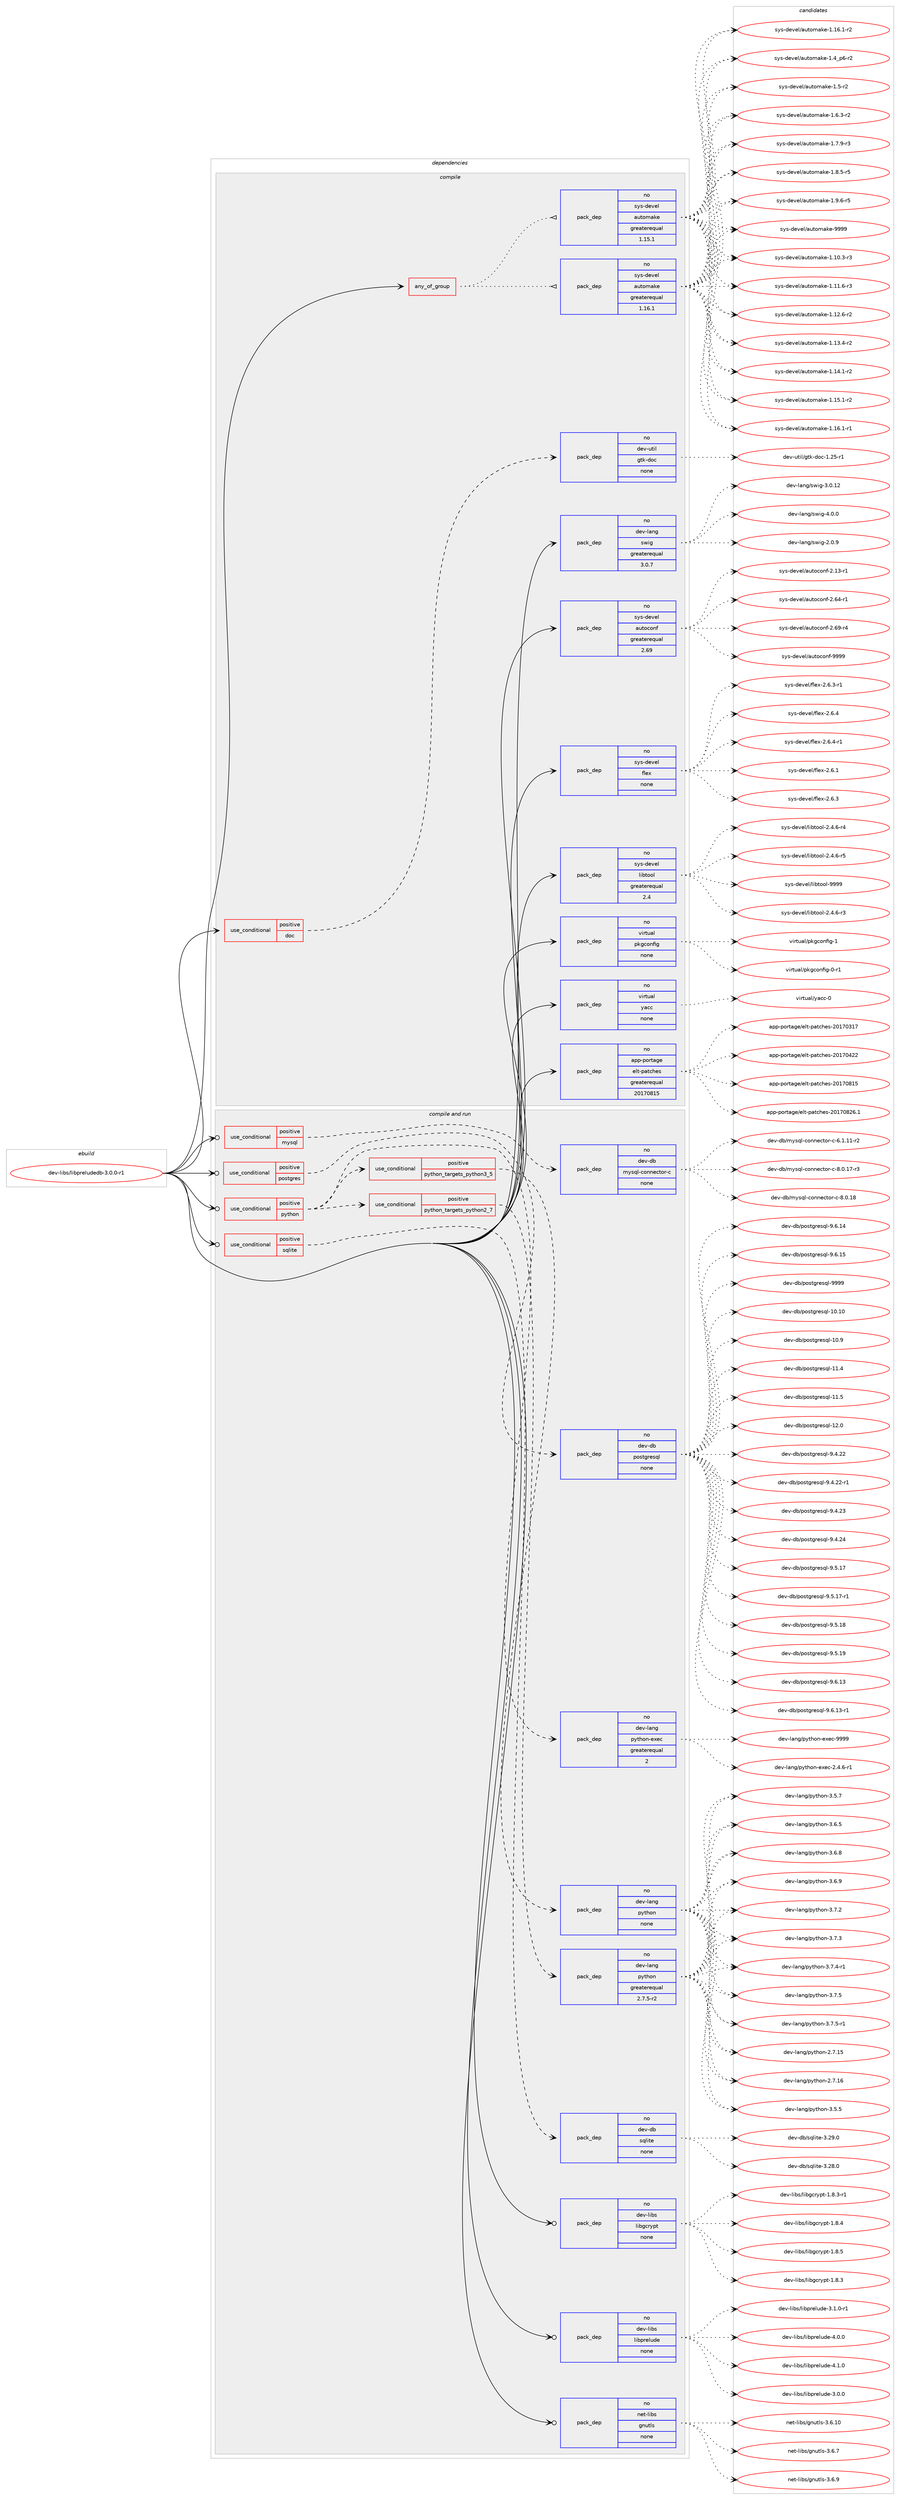 digraph prolog {

# *************
# Graph options
# *************

newrank=true;
concentrate=true;
compound=true;
graph [rankdir=LR,fontname=Helvetica,fontsize=10,ranksep=1.5];#, ranksep=2.5, nodesep=0.2];
edge  [arrowhead=vee];
node  [fontname=Helvetica,fontsize=10];

# **********
# The ebuild
# **********

subgraph cluster_leftcol {
color=gray;
rank=same;
label=<<i>ebuild</i>>;
id [label="dev-libs/libpreludedb-3.0.0-r1", color=red, width=4, href="../dev-libs/libpreludedb-3.0.0-r1.svg"];
}

# ****************
# The dependencies
# ****************

subgraph cluster_midcol {
color=gray;
label=<<i>dependencies</i>>;
subgraph cluster_compile {
fillcolor="#eeeeee";
style=filled;
label=<<i>compile</i>>;
subgraph any11152 {
dependency566672 [label=<<TABLE BORDER="0" CELLBORDER="1" CELLSPACING="0" CELLPADDING="4"><TR><TD CELLPADDING="10">any_of_group</TD></TR></TABLE>>, shape=none, color=red];subgraph pack423196 {
dependency566673 [label=<<TABLE BORDER="0" CELLBORDER="1" CELLSPACING="0" CELLPADDING="4" WIDTH="220"><TR><TD ROWSPAN="6" CELLPADDING="30">pack_dep</TD></TR><TR><TD WIDTH="110">no</TD></TR><TR><TD>sys-devel</TD></TR><TR><TD>automake</TD></TR><TR><TD>greaterequal</TD></TR><TR><TD>1.16.1</TD></TR></TABLE>>, shape=none, color=blue];
}
dependency566672:e -> dependency566673:w [weight=20,style="dotted",arrowhead="oinv"];
subgraph pack423197 {
dependency566674 [label=<<TABLE BORDER="0" CELLBORDER="1" CELLSPACING="0" CELLPADDING="4" WIDTH="220"><TR><TD ROWSPAN="6" CELLPADDING="30">pack_dep</TD></TR><TR><TD WIDTH="110">no</TD></TR><TR><TD>sys-devel</TD></TR><TR><TD>automake</TD></TR><TR><TD>greaterequal</TD></TR><TR><TD>1.15.1</TD></TR></TABLE>>, shape=none, color=blue];
}
dependency566672:e -> dependency566674:w [weight=20,style="dotted",arrowhead="oinv"];
}
id:e -> dependency566672:w [weight=20,style="solid",arrowhead="vee"];
subgraph cond131967 {
dependency566675 [label=<<TABLE BORDER="0" CELLBORDER="1" CELLSPACING="0" CELLPADDING="4"><TR><TD ROWSPAN="3" CELLPADDING="10">use_conditional</TD></TR><TR><TD>positive</TD></TR><TR><TD>doc</TD></TR></TABLE>>, shape=none, color=red];
subgraph pack423198 {
dependency566676 [label=<<TABLE BORDER="0" CELLBORDER="1" CELLSPACING="0" CELLPADDING="4" WIDTH="220"><TR><TD ROWSPAN="6" CELLPADDING="30">pack_dep</TD></TR><TR><TD WIDTH="110">no</TD></TR><TR><TD>dev-util</TD></TR><TR><TD>gtk-doc</TD></TR><TR><TD>none</TD></TR><TR><TD></TD></TR></TABLE>>, shape=none, color=blue];
}
dependency566675:e -> dependency566676:w [weight=20,style="dashed",arrowhead="vee"];
}
id:e -> dependency566675:w [weight=20,style="solid",arrowhead="vee"];
subgraph pack423199 {
dependency566677 [label=<<TABLE BORDER="0" CELLBORDER="1" CELLSPACING="0" CELLPADDING="4" WIDTH="220"><TR><TD ROWSPAN="6" CELLPADDING="30">pack_dep</TD></TR><TR><TD WIDTH="110">no</TD></TR><TR><TD>app-portage</TD></TR><TR><TD>elt-patches</TD></TR><TR><TD>greaterequal</TD></TR><TR><TD>20170815</TD></TR></TABLE>>, shape=none, color=blue];
}
id:e -> dependency566677:w [weight=20,style="solid",arrowhead="vee"];
subgraph pack423200 {
dependency566678 [label=<<TABLE BORDER="0" CELLBORDER="1" CELLSPACING="0" CELLPADDING="4" WIDTH="220"><TR><TD ROWSPAN="6" CELLPADDING="30">pack_dep</TD></TR><TR><TD WIDTH="110">no</TD></TR><TR><TD>dev-lang</TD></TR><TR><TD>swig</TD></TR><TR><TD>greaterequal</TD></TR><TR><TD>3.0.7</TD></TR></TABLE>>, shape=none, color=blue];
}
id:e -> dependency566678:w [weight=20,style="solid",arrowhead="vee"];
subgraph pack423201 {
dependency566679 [label=<<TABLE BORDER="0" CELLBORDER="1" CELLSPACING="0" CELLPADDING="4" WIDTH="220"><TR><TD ROWSPAN="6" CELLPADDING="30">pack_dep</TD></TR><TR><TD WIDTH="110">no</TD></TR><TR><TD>sys-devel</TD></TR><TR><TD>autoconf</TD></TR><TR><TD>greaterequal</TD></TR><TR><TD>2.69</TD></TR></TABLE>>, shape=none, color=blue];
}
id:e -> dependency566679:w [weight=20,style="solid",arrowhead="vee"];
subgraph pack423202 {
dependency566680 [label=<<TABLE BORDER="0" CELLBORDER="1" CELLSPACING="0" CELLPADDING="4" WIDTH="220"><TR><TD ROWSPAN="6" CELLPADDING="30">pack_dep</TD></TR><TR><TD WIDTH="110">no</TD></TR><TR><TD>sys-devel</TD></TR><TR><TD>flex</TD></TR><TR><TD>none</TD></TR><TR><TD></TD></TR></TABLE>>, shape=none, color=blue];
}
id:e -> dependency566680:w [weight=20,style="solid",arrowhead="vee"];
subgraph pack423203 {
dependency566681 [label=<<TABLE BORDER="0" CELLBORDER="1" CELLSPACING="0" CELLPADDING="4" WIDTH="220"><TR><TD ROWSPAN="6" CELLPADDING="30">pack_dep</TD></TR><TR><TD WIDTH="110">no</TD></TR><TR><TD>sys-devel</TD></TR><TR><TD>libtool</TD></TR><TR><TD>greaterequal</TD></TR><TR><TD>2.4</TD></TR></TABLE>>, shape=none, color=blue];
}
id:e -> dependency566681:w [weight=20,style="solid",arrowhead="vee"];
subgraph pack423204 {
dependency566682 [label=<<TABLE BORDER="0" CELLBORDER="1" CELLSPACING="0" CELLPADDING="4" WIDTH="220"><TR><TD ROWSPAN="6" CELLPADDING="30">pack_dep</TD></TR><TR><TD WIDTH="110">no</TD></TR><TR><TD>virtual</TD></TR><TR><TD>pkgconfig</TD></TR><TR><TD>none</TD></TR><TR><TD></TD></TR></TABLE>>, shape=none, color=blue];
}
id:e -> dependency566682:w [weight=20,style="solid",arrowhead="vee"];
subgraph pack423205 {
dependency566683 [label=<<TABLE BORDER="0" CELLBORDER="1" CELLSPACING="0" CELLPADDING="4" WIDTH="220"><TR><TD ROWSPAN="6" CELLPADDING="30">pack_dep</TD></TR><TR><TD WIDTH="110">no</TD></TR><TR><TD>virtual</TD></TR><TR><TD>yacc</TD></TR><TR><TD>none</TD></TR><TR><TD></TD></TR></TABLE>>, shape=none, color=blue];
}
id:e -> dependency566683:w [weight=20,style="solid",arrowhead="vee"];
}
subgraph cluster_compileandrun {
fillcolor="#eeeeee";
style=filled;
label=<<i>compile and run</i>>;
subgraph cond131968 {
dependency566684 [label=<<TABLE BORDER="0" CELLBORDER="1" CELLSPACING="0" CELLPADDING="4"><TR><TD ROWSPAN="3" CELLPADDING="10">use_conditional</TD></TR><TR><TD>positive</TD></TR><TR><TD>mysql</TD></TR></TABLE>>, shape=none, color=red];
subgraph pack423206 {
dependency566685 [label=<<TABLE BORDER="0" CELLBORDER="1" CELLSPACING="0" CELLPADDING="4" WIDTH="220"><TR><TD ROWSPAN="6" CELLPADDING="30">pack_dep</TD></TR><TR><TD WIDTH="110">no</TD></TR><TR><TD>dev-db</TD></TR><TR><TD>mysql-connector-c</TD></TR><TR><TD>none</TD></TR><TR><TD></TD></TR></TABLE>>, shape=none, color=blue];
}
dependency566684:e -> dependency566685:w [weight=20,style="dashed",arrowhead="vee"];
}
id:e -> dependency566684:w [weight=20,style="solid",arrowhead="odotvee"];
subgraph cond131969 {
dependency566686 [label=<<TABLE BORDER="0" CELLBORDER="1" CELLSPACING="0" CELLPADDING="4"><TR><TD ROWSPAN="3" CELLPADDING="10">use_conditional</TD></TR><TR><TD>positive</TD></TR><TR><TD>postgres</TD></TR></TABLE>>, shape=none, color=red];
subgraph pack423207 {
dependency566687 [label=<<TABLE BORDER="0" CELLBORDER="1" CELLSPACING="0" CELLPADDING="4" WIDTH="220"><TR><TD ROWSPAN="6" CELLPADDING="30">pack_dep</TD></TR><TR><TD WIDTH="110">no</TD></TR><TR><TD>dev-db</TD></TR><TR><TD>postgresql</TD></TR><TR><TD>none</TD></TR><TR><TD></TD></TR></TABLE>>, shape=none, color=blue];
}
dependency566686:e -> dependency566687:w [weight=20,style="dashed",arrowhead="vee"];
}
id:e -> dependency566686:w [weight=20,style="solid",arrowhead="odotvee"];
subgraph cond131970 {
dependency566688 [label=<<TABLE BORDER="0" CELLBORDER="1" CELLSPACING="0" CELLPADDING="4"><TR><TD ROWSPAN="3" CELLPADDING="10">use_conditional</TD></TR><TR><TD>positive</TD></TR><TR><TD>python</TD></TR></TABLE>>, shape=none, color=red];
subgraph cond131971 {
dependency566689 [label=<<TABLE BORDER="0" CELLBORDER="1" CELLSPACING="0" CELLPADDING="4"><TR><TD ROWSPAN="3" CELLPADDING="10">use_conditional</TD></TR><TR><TD>positive</TD></TR><TR><TD>python_targets_python2_7</TD></TR></TABLE>>, shape=none, color=red];
subgraph pack423208 {
dependency566690 [label=<<TABLE BORDER="0" CELLBORDER="1" CELLSPACING="0" CELLPADDING="4" WIDTH="220"><TR><TD ROWSPAN="6" CELLPADDING="30">pack_dep</TD></TR><TR><TD WIDTH="110">no</TD></TR><TR><TD>dev-lang</TD></TR><TR><TD>python</TD></TR><TR><TD>greaterequal</TD></TR><TR><TD>2.7.5-r2</TD></TR></TABLE>>, shape=none, color=blue];
}
dependency566689:e -> dependency566690:w [weight=20,style="dashed",arrowhead="vee"];
}
dependency566688:e -> dependency566689:w [weight=20,style="dashed",arrowhead="vee"];
subgraph cond131972 {
dependency566691 [label=<<TABLE BORDER="0" CELLBORDER="1" CELLSPACING="0" CELLPADDING="4"><TR><TD ROWSPAN="3" CELLPADDING="10">use_conditional</TD></TR><TR><TD>positive</TD></TR><TR><TD>python_targets_python3_5</TD></TR></TABLE>>, shape=none, color=red];
subgraph pack423209 {
dependency566692 [label=<<TABLE BORDER="0" CELLBORDER="1" CELLSPACING="0" CELLPADDING="4" WIDTH="220"><TR><TD ROWSPAN="6" CELLPADDING="30">pack_dep</TD></TR><TR><TD WIDTH="110">no</TD></TR><TR><TD>dev-lang</TD></TR><TR><TD>python</TD></TR><TR><TD>none</TD></TR><TR><TD></TD></TR></TABLE>>, shape=none, color=blue];
}
dependency566691:e -> dependency566692:w [weight=20,style="dashed",arrowhead="vee"];
}
dependency566688:e -> dependency566691:w [weight=20,style="dashed",arrowhead="vee"];
subgraph pack423210 {
dependency566693 [label=<<TABLE BORDER="0" CELLBORDER="1" CELLSPACING="0" CELLPADDING="4" WIDTH="220"><TR><TD ROWSPAN="6" CELLPADDING="30">pack_dep</TD></TR><TR><TD WIDTH="110">no</TD></TR><TR><TD>dev-lang</TD></TR><TR><TD>python-exec</TD></TR><TR><TD>greaterequal</TD></TR><TR><TD>2</TD></TR></TABLE>>, shape=none, color=blue];
}
dependency566688:e -> dependency566693:w [weight=20,style="dashed",arrowhead="vee"];
}
id:e -> dependency566688:w [weight=20,style="solid",arrowhead="odotvee"];
subgraph cond131973 {
dependency566694 [label=<<TABLE BORDER="0" CELLBORDER="1" CELLSPACING="0" CELLPADDING="4"><TR><TD ROWSPAN="3" CELLPADDING="10">use_conditional</TD></TR><TR><TD>positive</TD></TR><TR><TD>sqlite</TD></TR></TABLE>>, shape=none, color=red];
subgraph pack423211 {
dependency566695 [label=<<TABLE BORDER="0" CELLBORDER="1" CELLSPACING="0" CELLPADDING="4" WIDTH="220"><TR><TD ROWSPAN="6" CELLPADDING="30">pack_dep</TD></TR><TR><TD WIDTH="110">no</TD></TR><TR><TD>dev-db</TD></TR><TR><TD>sqlite</TD></TR><TR><TD>none</TD></TR><TR><TD></TD></TR></TABLE>>, shape=none, color=blue];
}
dependency566694:e -> dependency566695:w [weight=20,style="dashed",arrowhead="vee"];
}
id:e -> dependency566694:w [weight=20,style="solid",arrowhead="odotvee"];
subgraph pack423212 {
dependency566696 [label=<<TABLE BORDER="0" CELLBORDER="1" CELLSPACING="0" CELLPADDING="4" WIDTH="220"><TR><TD ROWSPAN="6" CELLPADDING="30">pack_dep</TD></TR><TR><TD WIDTH="110">no</TD></TR><TR><TD>dev-libs</TD></TR><TR><TD>libgcrypt</TD></TR><TR><TD>none</TD></TR><TR><TD></TD></TR></TABLE>>, shape=none, color=blue];
}
id:e -> dependency566696:w [weight=20,style="solid",arrowhead="odotvee"];
subgraph pack423213 {
dependency566697 [label=<<TABLE BORDER="0" CELLBORDER="1" CELLSPACING="0" CELLPADDING="4" WIDTH="220"><TR><TD ROWSPAN="6" CELLPADDING="30">pack_dep</TD></TR><TR><TD WIDTH="110">no</TD></TR><TR><TD>dev-libs</TD></TR><TR><TD>libprelude</TD></TR><TR><TD>none</TD></TR><TR><TD></TD></TR></TABLE>>, shape=none, color=blue];
}
id:e -> dependency566697:w [weight=20,style="solid",arrowhead="odotvee"];
subgraph pack423214 {
dependency566698 [label=<<TABLE BORDER="0" CELLBORDER="1" CELLSPACING="0" CELLPADDING="4" WIDTH="220"><TR><TD ROWSPAN="6" CELLPADDING="30">pack_dep</TD></TR><TR><TD WIDTH="110">no</TD></TR><TR><TD>net-libs</TD></TR><TR><TD>gnutls</TD></TR><TR><TD>none</TD></TR><TR><TD></TD></TR></TABLE>>, shape=none, color=blue];
}
id:e -> dependency566698:w [weight=20,style="solid",arrowhead="odotvee"];
}
subgraph cluster_run {
fillcolor="#eeeeee";
style=filled;
label=<<i>run</i>>;
}
}

# **************
# The candidates
# **************

subgraph cluster_choices {
rank=same;
color=gray;
label=<<i>candidates</i>>;

subgraph choice423196 {
color=black;
nodesep=1;
choice11512111545100101118101108479711711611110997107101454946494846514511451 [label="sys-devel/automake-1.10.3-r3", color=red, width=4,href="../sys-devel/automake-1.10.3-r3.svg"];
choice11512111545100101118101108479711711611110997107101454946494946544511451 [label="sys-devel/automake-1.11.6-r3", color=red, width=4,href="../sys-devel/automake-1.11.6-r3.svg"];
choice11512111545100101118101108479711711611110997107101454946495046544511450 [label="sys-devel/automake-1.12.6-r2", color=red, width=4,href="../sys-devel/automake-1.12.6-r2.svg"];
choice11512111545100101118101108479711711611110997107101454946495146524511450 [label="sys-devel/automake-1.13.4-r2", color=red, width=4,href="../sys-devel/automake-1.13.4-r2.svg"];
choice11512111545100101118101108479711711611110997107101454946495246494511450 [label="sys-devel/automake-1.14.1-r2", color=red, width=4,href="../sys-devel/automake-1.14.1-r2.svg"];
choice11512111545100101118101108479711711611110997107101454946495346494511450 [label="sys-devel/automake-1.15.1-r2", color=red, width=4,href="../sys-devel/automake-1.15.1-r2.svg"];
choice11512111545100101118101108479711711611110997107101454946495446494511449 [label="sys-devel/automake-1.16.1-r1", color=red, width=4,href="../sys-devel/automake-1.16.1-r1.svg"];
choice11512111545100101118101108479711711611110997107101454946495446494511450 [label="sys-devel/automake-1.16.1-r2", color=red, width=4,href="../sys-devel/automake-1.16.1-r2.svg"];
choice115121115451001011181011084797117116111109971071014549465295112544511450 [label="sys-devel/automake-1.4_p6-r2", color=red, width=4,href="../sys-devel/automake-1.4_p6-r2.svg"];
choice11512111545100101118101108479711711611110997107101454946534511450 [label="sys-devel/automake-1.5-r2", color=red, width=4,href="../sys-devel/automake-1.5-r2.svg"];
choice115121115451001011181011084797117116111109971071014549465446514511450 [label="sys-devel/automake-1.6.3-r2", color=red, width=4,href="../sys-devel/automake-1.6.3-r2.svg"];
choice115121115451001011181011084797117116111109971071014549465546574511451 [label="sys-devel/automake-1.7.9-r3", color=red, width=4,href="../sys-devel/automake-1.7.9-r3.svg"];
choice115121115451001011181011084797117116111109971071014549465646534511453 [label="sys-devel/automake-1.8.5-r5", color=red, width=4,href="../sys-devel/automake-1.8.5-r5.svg"];
choice115121115451001011181011084797117116111109971071014549465746544511453 [label="sys-devel/automake-1.9.6-r5", color=red, width=4,href="../sys-devel/automake-1.9.6-r5.svg"];
choice115121115451001011181011084797117116111109971071014557575757 [label="sys-devel/automake-9999", color=red, width=4,href="../sys-devel/automake-9999.svg"];
dependency566673:e -> choice11512111545100101118101108479711711611110997107101454946494846514511451:w [style=dotted,weight="100"];
dependency566673:e -> choice11512111545100101118101108479711711611110997107101454946494946544511451:w [style=dotted,weight="100"];
dependency566673:e -> choice11512111545100101118101108479711711611110997107101454946495046544511450:w [style=dotted,weight="100"];
dependency566673:e -> choice11512111545100101118101108479711711611110997107101454946495146524511450:w [style=dotted,weight="100"];
dependency566673:e -> choice11512111545100101118101108479711711611110997107101454946495246494511450:w [style=dotted,weight="100"];
dependency566673:e -> choice11512111545100101118101108479711711611110997107101454946495346494511450:w [style=dotted,weight="100"];
dependency566673:e -> choice11512111545100101118101108479711711611110997107101454946495446494511449:w [style=dotted,weight="100"];
dependency566673:e -> choice11512111545100101118101108479711711611110997107101454946495446494511450:w [style=dotted,weight="100"];
dependency566673:e -> choice115121115451001011181011084797117116111109971071014549465295112544511450:w [style=dotted,weight="100"];
dependency566673:e -> choice11512111545100101118101108479711711611110997107101454946534511450:w [style=dotted,weight="100"];
dependency566673:e -> choice115121115451001011181011084797117116111109971071014549465446514511450:w [style=dotted,weight="100"];
dependency566673:e -> choice115121115451001011181011084797117116111109971071014549465546574511451:w [style=dotted,weight="100"];
dependency566673:e -> choice115121115451001011181011084797117116111109971071014549465646534511453:w [style=dotted,weight="100"];
dependency566673:e -> choice115121115451001011181011084797117116111109971071014549465746544511453:w [style=dotted,weight="100"];
dependency566673:e -> choice115121115451001011181011084797117116111109971071014557575757:w [style=dotted,weight="100"];
}
subgraph choice423197 {
color=black;
nodesep=1;
choice11512111545100101118101108479711711611110997107101454946494846514511451 [label="sys-devel/automake-1.10.3-r3", color=red, width=4,href="../sys-devel/automake-1.10.3-r3.svg"];
choice11512111545100101118101108479711711611110997107101454946494946544511451 [label="sys-devel/automake-1.11.6-r3", color=red, width=4,href="../sys-devel/automake-1.11.6-r3.svg"];
choice11512111545100101118101108479711711611110997107101454946495046544511450 [label="sys-devel/automake-1.12.6-r2", color=red, width=4,href="../sys-devel/automake-1.12.6-r2.svg"];
choice11512111545100101118101108479711711611110997107101454946495146524511450 [label="sys-devel/automake-1.13.4-r2", color=red, width=4,href="../sys-devel/automake-1.13.4-r2.svg"];
choice11512111545100101118101108479711711611110997107101454946495246494511450 [label="sys-devel/automake-1.14.1-r2", color=red, width=4,href="../sys-devel/automake-1.14.1-r2.svg"];
choice11512111545100101118101108479711711611110997107101454946495346494511450 [label="sys-devel/automake-1.15.1-r2", color=red, width=4,href="../sys-devel/automake-1.15.1-r2.svg"];
choice11512111545100101118101108479711711611110997107101454946495446494511449 [label="sys-devel/automake-1.16.1-r1", color=red, width=4,href="../sys-devel/automake-1.16.1-r1.svg"];
choice11512111545100101118101108479711711611110997107101454946495446494511450 [label="sys-devel/automake-1.16.1-r2", color=red, width=4,href="../sys-devel/automake-1.16.1-r2.svg"];
choice115121115451001011181011084797117116111109971071014549465295112544511450 [label="sys-devel/automake-1.4_p6-r2", color=red, width=4,href="../sys-devel/automake-1.4_p6-r2.svg"];
choice11512111545100101118101108479711711611110997107101454946534511450 [label="sys-devel/automake-1.5-r2", color=red, width=4,href="../sys-devel/automake-1.5-r2.svg"];
choice115121115451001011181011084797117116111109971071014549465446514511450 [label="sys-devel/automake-1.6.3-r2", color=red, width=4,href="../sys-devel/automake-1.6.3-r2.svg"];
choice115121115451001011181011084797117116111109971071014549465546574511451 [label="sys-devel/automake-1.7.9-r3", color=red, width=4,href="../sys-devel/automake-1.7.9-r3.svg"];
choice115121115451001011181011084797117116111109971071014549465646534511453 [label="sys-devel/automake-1.8.5-r5", color=red, width=4,href="../sys-devel/automake-1.8.5-r5.svg"];
choice115121115451001011181011084797117116111109971071014549465746544511453 [label="sys-devel/automake-1.9.6-r5", color=red, width=4,href="../sys-devel/automake-1.9.6-r5.svg"];
choice115121115451001011181011084797117116111109971071014557575757 [label="sys-devel/automake-9999", color=red, width=4,href="../sys-devel/automake-9999.svg"];
dependency566674:e -> choice11512111545100101118101108479711711611110997107101454946494846514511451:w [style=dotted,weight="100"];
dependency566674:e -> choice11512111545100101118101108479711711611110997107101454946494946544511451:w [style=dotted,weight="100"];
dependency566674:e -> choice11512111545100101118101108479711711611110997107101454946495046544511450:w [style=dotted,weight="100"];
dependency566674:e -> choice11512111545100101118101108479711711611110997107101454946495146524511450:w [style=dotted,weight="100"];
dependency566674:e -> choice11512111545100101118101108479711711611110997107101454946495246494511450:w [style=dotted,weight="100"];
dependency566674:e -> choice11512111545100101118101108479711711611110997107101454946495346494511450:w [style=dotted,weight="100"];
dependency566674:e -> choice11512111545100101118101108479711711611110997107101454946495446494511449:w [style=dotted,weight="100"];
dependency566674:e -> choice11512111545100101118101108479711711611110997107101454946495446494511450:w [style=dotted,weight="100"];
dependency566674:e -> choice115121115451001011181011084797117116111109971071014549465295112544511450:w [style=dotted,weight="100"];
dependency566674:e -> choice11512111545100101118101108479711711611110997107101454946534511450:w [style=dotted,weight="100"];
dependency566674:e -> choice115121115451001011181011084797117116111109971071014549465446514511450:w [style=dotted,weight="100"];
dependency566674:e -> choice115121115451001011181011084797117116111109971071014549465546574511451:w [style=dotted,weight="100"];
dependency566674:e -> choice115121115451001011181011084797117116111109971071014549465646534511453:w [style=dotted,weight="100"];
dependency566674:e -> choice115121115451001011181011084797117116111109971071014549465746544511453:w [style=dotted,weight="100"];
dependency566674:e -> choice115121115451001011181011084797117116111109971071014557575757:w [style=dotted,weight="100"];
}
subgraph choice423198 {
color=black;
nodesep=1;
choice1001011184511711610510847103116107451001119945494650534511449 [label="dev-util/gtk-doc-1.25-r1", color=red, width=4,href="../dev-util/gtk-doc-1.25-r1.svg"];
dependency566676:e -> choice1001011184511711610510847103116107451001119945494650534511449:w [style=dotted,weight="100"];
}
subgraph choice423199 {
color=black;
nodesep=1;
choice97112112451121111141169710310147101108116451129711699104101115455048495548514955 [label="app-portage/elt-patches-20170317", color=red, width=4,href="../app-portage/elt-patches-20170317.svg"];
choice97112112451121111141169710310147101108116451129711699104101115455048495548525050 [label="app-portage/elt-patches-20170422", color=red, width=4,href="../app-portage/elt-patches-20170422.svg"];
choice97112112451121111141169710310147101108116451129711699104101115455048495548564953 [label="app-portage/elt-patches-20170815", color=red, width=4,href="../app-portage/elt-patches-20170815.svg"];
choice971121124511211111411697103101471011081164511297116991041011154550484955485650544649 [label="app-portage/elt-patches-20170826.1", color=red, width=4,href="../app-portage/elt-patches-20170826.1.svg"];
dependency566677:e -> choice97112112451121111141169710310147101108116451129711699104101115455048495548514955:w [style=dotted,weight="100"];
dependency566677:e -> choice97112112451121111141169710310147101108116451129711699104101115455048495548525050:w [style=dotted,weight="100"];
dependency566677:e -> choice97112112451121111141169710310147101108116451129711699104101115455048495548564953:w [style=dotted,weight="100"];
dependency566677:e -> choice971121124511211111411697103101471011081164511297116991041011154550484955485650544649:w [style=dotted,weight="100"];
}
subgraph choice423200 {
color=black;
nodesep=1;
choice100101118451089711010347115119105103455046484657 [label="dev-lang/swig-2.0.9", color=red, width=4,href="../dev-lang/swig-2.0.9.svg"];
choice10010111845108971101034711511910510345514648464950 [label="dev-lang/swig-3.0.12", color=red, width=4,href="../dev-lang/swig-3.0.12.svg"];
choice100101118451089711010347115119105103455246484648 [label="dev-lang/swig-4.0.0", color=red, width=4,href="../dev-lang/swig-4.0.0.svg"];
dependency566678:e -> choice100101118451089711010347115119105103455046484657:w [style=dotted,weight="100"];
dependency566678:e -> choice10010111845108971101034711511910510345514648464950:w [style=dotted,weight="100"];
dependency566678:e -> choice100101118451089711010347115119105103455246484648:w [style=dotted,weight="100"];
}
subgraph choice423201 {
color=black;
nodesep=1;
choice1151211154510010111810110847971171161119911111010245504649514511449 [label="sys-devel/autoconf-2.13-r1", color=red, width=4,href="../sys-devel/autoconf-2.13-r1.svg"];
choice1151211154510010111810110847971171161119911111010245504654524511449 [label="sys-devel/autoconf-2.64-r1", color=red, width=4,href="../sys-devel/autoconf-2.64-r1.svg"];
choice1151211154510010111810110847971171161119911111010245504654574511452 [label="sys-devel/autoconf-2.69-r4", color=red, width=4,href="../sys-devel/autoconf-2.69-r4.svg"];
choice115121115451001011181011084797117116111991111101024557575757 [label="sys-devel/autoconf-9999", color=red, width=4,href="../sys-devel/autoconf-9999.svg"];
dependency566679:e -> choice1151211154510010111810110847971171161119911111010245504649514511449:w [style=dotted,weight="100"];
dependency566679:e -> choice1151211154510010111810110847971171161119911111010245504654524511449:w [style=dotted,weight="100"];
dependency566679:e -> choice1151211154510010111810110847971171161119911111010245504654574511452:w [style=dotted,weight="100"];
dependency566679:e -> choice115121115451001011181011084797117116111991111101024557575757:w [style=dotted,weight="100"];
}
subgraph choice423202 {
color=black;
nodesep=1;
choice1151211154510010111810110847102108101120455046544649 [label="sys-devel/flex-2.6.1", color=red, width=4,href="../sys-devel/flex-2.6.1.svg"];
choice1151211154510010111810110847102108101120455046544651 [label="sys-devel/flex-2.6.3", color=red, width=4,href="../sys-devel/flex-2.6.3.svg"];
choice11512111545100101118101108471021081011204550465446514511449 [label="sys-devel/flex-2.6.3-r1", color=red, width=4,href="../sys-devel/flex-2.6.3-r1.svg"];
choice1151211154510010111810110847102108101120455046544652 [label="sys-devel/flex-2.6.4", color=red, width=4,href="../sys-devel/flex-2.6.4.svg"];
choice11512111545100101118101108471021081011204550465446524511449 [label="sys-devel/flex-2.6.4-r1", color=red, width=4,href="../sys-devel/flex-2.6.4-r1.svg"];
dependency566680:e -> choice1151211154510010111810110847102108101120455046544649:w [style=dotted,weight="100"];
dependency566680:e -> choice1151211154510010111810110847102108101120455046544651:w [style=dotted,weight="100"];
dependency566680:e -> choice11512111545100101118101108471021081011204550465446514511449:w [style=dotted,weight="100"];
dependency566680:e -> choice1151211154510010111810110847102108101120455046544652:w [style=dotted,weight="100"];
dependency566680:e -> choice11512111545100101118101108471021081011204550465446524511449:w [style=dotted,weight="100"];
}
subgraph choice423203 {
color=black;
nodesep=1;
choice1151211154510010111810110847108105981161111111084550465246544511451 [label="sys-devel/libtool-2.4.6-r3", color=red, width=4,href="../sys-devel/libtool-2.4.6-r3.svg"];
choice1151211154510010111810110847108105981161111111084550465246544511452 [label="sys-devel/libtool-2.4.6-r4", color=red, width=4,href="../sys-devel/libtool-2.4.6-r4.svg"];
choice1151211154510010111810110847108105981161111111084550465246544511453 [label="sys-devel/libtool-2.4.6-r5", color=red, width=4,href="../sys-devel/libtool-2.4.6-r5.svg"];
choice1151211154510010111810110847108105981161111111084557575757 [label="sys-devel/libtool-9999", color=red, width=4,href="../sys-devel/libtool-9999.svg"];
dependency566681:e -> choice1151211154510010111810110847108105981161111111084550465246544511451:w [style=dotted,weight="100"];
dependency566681:e -> choice1151211154510010111810110847108105981161111111084550465246544511452:w [style=dotted,weight="100"];
dependency566681:e -> choice1151211154510010111810110847108105981161111111084550465246544511453:w [style=dotted,weight="100"];
dependency566681:e -> choice1151211154510010111810110847108105981161111111084557575757:w [style=dotted,weight="100"];
}
subgraph choice423204 {
color=black;
nodesep=1;
choice11810511411611797108471121071039911111010210510345484511449 [label="virtual/pkgconfig-0-r1", color=red, width=4,href="../virtual/pkgconfig-0-r1.svg"];
choice1181051141161179710847112107103991111101021051034549 [label="virtual/pkgconfig-1", color=red, width=4,href="../virtual/pkgconfig-1.svg"];
dependency566682:e -> choice11810511411611797108471121071039911111010210510345484511449:w [style=dotted,weight="100"];
dependency566682:e -> choice1181051141161179710847112107103991111101021051034549:w [style=dotted,weight="100"];
}
subgraph choice423205 {
color=black;
nodesep=1;
choice11810511411611797108471219799994548 [label="virtual/yacc-0", color=red, width=4,href="../virtual/yacc-0.svg"];
dependency566683:e -> choice11810511411611797108471219799994548:w [style=dotted,weight="100"];
}
subgraph choice423206 {
color=black;
nodesep=1;
choice1001011184510098471091211151131084599111110110101991161111144599455446494649494511450 [label="dev-db/mysql-connector-c-6.1.11-r2", color=red, width=4,href="../dev-db/mysql-connector-c-6.1.11-r2.svg"];
choice1001011184510098471091211151131084599111110110101991161111144599455646484649554511451 [label="dev-db/mysql-connector-c-8.0.17-r3", color=red, width=4,href="../dev-db/mysql-connector-c-8.0.17-r3.svg"];
choice100101118451009847109121115113108459911111011010199116111114459945564648464956 [label="dev-db/mysql-connector-c-8.0.18", color=red, width=4,href="../dev-db/mysql-connector-c-8.0.18.svg"];
dependency566685:e -> choice1001011184510098471091211151131084599111110110101991161111144599455446494649494511450:w [style=dotted,weight="100"];
dependency566685:e -> choice1001011184510098471091211151131084599111110110101991161111144599455646484649554511451:w [style=dotted,weight="100"];
dependency566685:e -> choice100101118451009847109121115113108459911111011010199116111114459945564648464956:w [style=dotted,weight="100"];
}
subgraph choice423207 {
color=black;
nodesep=1;
choice100101118451009847112111115116103114101115113108454948464948 [label="dev-db/postgresql-10.10", color=red, width=4,href="../dev-db/postgresql-10.10.svg"];
choice1001011184510098471121111151161031141011151131084549484657 [label="dev-db/postgresql-10.9", color=red, width=4,href="../dev-db/postgresql-10.9.svg"];
choice1001011184510098471121111151161031141011151131084549494652 [label="dev-db/postgresql-11.4", color=red, width=4,href="../dev-db/postgresql-11.4.svg"];
choice1001011184510098471121111151161031141011151131084549494653 [label="dev-db/postgresql-11.5", color=red, width=4,href="../dev-db/postgresql-11.5.svg"];
choice1001011184510098471121111151161031141011151131084549504648 [label="dev-db/postgresql-12.0", color=red, width=4,href="../dev-db/postgresql-12.0.svg"];
choice10010111845100984711211111511610311410111511310845574652465050 [label="dev-db/postgresql-9.4.22", color=red, width=4,href="../dev-db/postgresql-9.4.22.svg"];
choice100101118451009847112111115116103114101115113108455746524650504511449 [label="dev-db/postgresql-9.4.22-r1", color=red, width=4,href="../dev-db/postgresql-9.4.22-r1.svg"];
choice10010111845100984711211111511610311410111511310845574652465051 [label="dev-db/postgresql-9.4.23", color=red, width=4,href="../dev-db/postgresql-9.4.23.svg"];
choice10010111845100984711211111511610311410111511310845574652465052 [label="dev-db/postgresql-9.4.24", color=red, width=4,href="../dev-db/postgresql-9.4.24.svg"];
choice10010111845100984711211111511610311410111511310845574653464955 [label="dev-db/postgresql-9.5.17", color=red, width=4,href="../dev-db/postgresql-9.5.17.svg"];
choice100101118451009847112111115116103114101115113108455746534649554511449 [label="dev-db/postgresql-9.5.17-r1", color=red, width=4,href="../dev-db/postgresql-9.5.17-r1.svg"];
choice10010111845100984711211111511610311410111511310845574653464956 [label="dev-db/postgresql-9.5.18", color=red, width=4,href="../dev-db/postgresql-9.5.18.svg"];
choice10010111845100984711211111511610311410111511310845574653464957 [label="dev-db/postgresql-9.5.19", color=red, width=4,href="../dev-db/postgresql-9.5.19.svg"];
choice10010111845100984711211111511610311410111511310845574654464951 [label="dev-db/postgresql-9.6.13", color=red, width=4,href="../dev-db/postgresql-9.6.13.svg"];
choice100101118451009847112111115116103114101115113108455746544649514511449 [label="dev-db/postgresql-9.6.13-r1", color=red, width=4,href="../dev-db/postgresql-9.6.13-r1.svg"];
choice10010111845100984711211111511610311410111511310845574654464952 [label="dev-db/postgresql-9.6.14", color=red, width=4,href="../dev-db/postgresql-9.6.14.svg"];
choice10010111845100984711211111511610311410111511310845574654464953 [label="dev-db/postgresql-9.6.15", color=red, width=4,href="../dev-db/postgresql-9.6.15.svg"];
choice1001011184510098471121111151161031141011151131084557575757 [label="dev-db/postgresql-9999", color=red, width=4,href="../dev-db/postgresql-9999.svg"];
dependency566687:e -> choice100101118451009847112111115116103114101115113108454948464948:w [style=dotted,weight="100"];
dependency566687:e -> choice1001011184510098471121111151161031141011151131084549484657:w [style=dotted,weight="100"];
dependency566687:e -> choice1001011184510098471121111151161031141011151131084549494652:w [style=dotted,weight="100"];
dependency566687:e -> choice1001011184510098471121111151161031141011151131084549494653:w [style=dotted,weight="100"];
dependency566687:e -> choice1001011184510098471121111151161031141011151131084549504648:w [style=dotted,weight="100"];
dependency566687:e -> choice10010111845100984711211111511610311410111511310845574652465050:w [style=dotted,weight="100"];
dependency566687:e -> choice100101118451009847112111115116103114101115113108455746524650504511449:w [style=dotted,weight="100"];
dependency566687:e -> choice10010111845100984711211111511610311410111511310845574652465051:w [style=dotted,weight="100"];
dependency566687:e -> choice10010111845100984711211111511610311410111511310845574652465052:w [style=dotted,weight="100"];
dependency566687:e -> choice10010111845100984711211111511610311410111511310845574653464955:w [style=dotted,weight="100"];
dependency566687:e -> choice100101118451009847112111115116103114101115113108455746534649554511449:w [style=dotted,weight="100"];
dependency566687:e -> choice10010111845100984711211111511610311410111511310845574653464956:w [style=dotted,weight="100"];
dependency566687:e -> choice10010111845100984711211111511610311410111511310845574653464957:w [style=dotted,weight="100"];
dependency566687:e -> choice10010111845100984711211111511610311410111511310845574654464951:w [style=dotted,weight="100"];
dependency566687:e -> choice100101118451009847112111115116103114101115113108455746544649514511449:w [style=dotted,weight="100"];
dependency566687:e -> choice10010111845100984711211111511610311410111511310845574654464952:w [style=dotted,weight="100"];
dependency566687:e -> choice10010111845100984711211111511610311410111511310845574654464953:w [style=dotted,weight="100"];
dependency566687:e -> choice1001011184510098471121111151161031141011151131084557575757:w [style=dotted,weight="100"];
}
subgraph choice423208 {
color=black;
nodesep=1;
choice10010111845108971101034711212111610411111045504655464953 [label="dev-lang/python-2.7.15", color=red, width=4,href="../dev-lang/python-2.7.15.svg"];
choice10010111845108971101034711212111610411111045504655464954 [label="dev-lang/python-2.7.16", color=red, width=4,href="../dev-lang/python-2.7.16.svg"];
choice100101118451089711010347112121116104111110455146534653 [label="dev-lang/python-3.5.5", color=red, width=4,href="../dev-lang/python-3.5.5.svg"];
choice100101118451089711010347112121116104111110455146534655 [label="dev-lang/python-3.5.7", color=red, width=4,href="../dev-lang/python-3.5.7.svg"];
choice100101118451089711010347112121116104111110455146544653 [label="dev-lang/python-3.6.5", color=red, width=4,href="../dev-lang/python-3.6.5.svg"];
choice100101118451089711010347112121116104111110455146544656 [label="dev-lang/python-3.6.8", color=red, width=4,href="../dev-lang/python-3.6.8.svg"];
choice100101118451089711010347112121116104111110455146544657 [label="dev-lang/python-3.6.9", color=red, width=4,href="../dev-lang/python-3.6.9.svg"];
choice100101118451089711010347112121116104111110455146554650 [label="dev-lang/python-3.7.2", color=red, width=4,href="../dev-lang/python-3.7.2.svg"];
choice100101118451089711010347112121116104111110455146554651 [label="dev-lang/python-3.7.3", color=red, width=4,href="../dev-lang/python-3.7.3.svg"];
choice1001011184510897110103471121211161041111104551465546524511449 [label="dev-lang/python-3.7.4-r1", color=red, width=4,href="../dev-lang/python-3.7.4-r1.svg"];
choice100101118451089711010347112121116104111110455146554653 [label="dev-lang/python-3.7.5", color=red, width=4,href="../dev-lang/python-3.7.5.svg"];
choice1001011184510897110103471121211161041111104551465546534511449 [label="dev-lang/python-3.7.5-r1", color=red, width=4,href="../dev-lang/python-3.7.5-r1.svg"];
dependency566690:e -> choice10010111845108971101034711212111610411111045504655464953:w [style=dotted,weight="100"];
dependency566690:e -> choice10010111845108971101034711212111610411111045504655464954:w [style=dotted,weight="100"];
dependency566690:e -> choice100101118451089711010347112121116104111110455146534653:w [style=dotted,weight="100"];
dependency566690:e -> choice100101118451089711010347112121116104111110455146534655:w [style=dotted,weight="100"];
dependency566690:e -> choice100101118451089711010347112121116104111110455146544653:w [style=dotted,weight="100"];
dependency566690:e -> choice100101118451089711010347112121116104111110455146544656:w [style=dotted,weight="100"];
dependency566690:e -> choice100101118451089711010347112121116104111110455146544657:w [style=dotted,weight="100"];
dependency566690:e -> choice100101118451089711010347112121116104111110455146554650:w [style=dotted,weight="100"];
dependency566690:e -> choice100101118451089711010347112121116104111110455146554651:w [style=dotted,weight="100"];
dependency566690:e -> choice1001011184510897110103471121211161041111104551465546524511449:w [style=dotted,weight="100"];
dependency566690:e -> choice100101118451089711010347112121116104111110455146554653:w [style=dotted,weight="100"];
dependency566690:e -> choice1001011184510897110103471121211161041111104551465546534511449:w [style=dotted,weight="100"];
}
subgraph choice423209 {
color=black;
nodesep=1;
choice10010111845108971101034711212111610411111045504655464953 [label="dev-lang/python-2.7.15", color=red, width=4,href="../dev-lang/python-2.7.15.svg"];
choice10010111845108971101034711212111610411111045504655464954 [label="dev-lang/python-2.7.16", color=red, width=4,href="../dev-lang/python-2.7.16.svg"];
choice100101118451089711010347112121116104111110455146534653 [label="dev-lang/python-3.5.5", color=red, width=4,href="../dev-lang/python-3.5.5.svg"];
choice100101118451089711010347112121116104111110455146534655 [label="dev-lang/python-3.5.7", color=red, width=4,href="../dev-lang/python-3.5.7.svg"];
choice100101118451089711010347112121116104111110455146544653 [label="dev-lang/python-3.6.5", color=red, width=4,href="../dev-lang/python-3.6.5.svg"];
choice100101118451089711010347112121116104111110455146544656 [label="dev-lang/python-3.6.8", color=red, width=4,href="../dev-lang/python-3.6.8.svg"];
choice100101118451089711010347112121116104111110455146544657 [label="dev-lang/python-3.6.9", color=red, width=4,href="../dev-lang/python-3.6.9.svg"];
choice100101118451089711010347112121116104111110455146554650 [label="dev-lang/python-3.7.2", color=red, width=4,href="../dev-lang/python-3.7.2.svg"];
choice100101118451089711010347112121116104111110455146554651 [label="dev-lang/python-3.7.3", color=red, width=4,href="../dev-lang/python-3.7.3.svg"];
choice1001011184510897110103471121211161041111104551465546524511449 [label="dev-lang/python-3.7.4-r1", color=red, width=4,href="../dev-lang/python-3.7.4-r1.svg"];
choice100101118451089711010347112121116104111110455146554653 [label="dev-lang/python-3.7.5", color=red, width=4,href="../dev-lang/python-3.7.5.svg"];
choice1001011184510897110103471121211161041111104551465546534511449 [label="dev-lang/python-3.7.5-r1", color=red, width=4,href="../dev-lang/python-3.7.5-r1.svg"];
dependency566692:e -> choice10010111845108971101034711212111610411111045504655464953:w [style=dotted,weight="100"];
dependency566692:e -> choice10010111845108971101034711212111610411111045504655464954:w [style=dotted,weight="100"];
dependency566692:e -> choice100101118451089711010347112121116104111110455146534653:w [style=dotted,weight="100"];
dependency566692:e -> choice100101118451089711010347112121116104111110455146534655:w [style=dotted,weight="100"];
dependency566692:e -> choice100101118451089711010347112121116104111110455146544653:w [style=dotted,weight="100"];
dependency566692:e -> choice100101118451089711010347112121116104111110455146544656:w [style=dotted,weight="100"];
dependency566692:e -> choice100101118451089711010347112121116104111110455146544657:w [style=dotted,weight="100"];
dependency566692:e -> choice100101118451089711010347112121116104111110455146554650:w [style=dotted,weight="100"];
dependency566692:e -> choice100101118451089711010347112121116104111110455146554651:w [style=dotted,weight="100"];
dependency566692:e -> choice1001011184510897110103471121211161041111104551465546524511449:w [style=dotted,weight="100"];
dependency566692:e -> choice100101118451089711010347112121116104111110455146554653:w [style=dotted,weight="100"];
dependency566692:e -> choice1001011184510897110103471121211161041111104551465546534511449:w [style=dotted,weight="100"];
}
subgraph choice423210 {
color=black;
nodesep=1;
choice10010111845108971101034711212111610411111045101120101994550465246544511449 [label="dev-lang/python-exec-2.4.6-r1", color=red, width=4,href="../dev-lang/python-exec-2.4.6-r1.svg"];
choice10010111845108971101034711212111610411111045101120101994557575757 [label="dev-lang/python-exec-9999", color=red, width=4,href="../dev-lang/python-exec-9999.svg"];
dependency566693:e -> choice10010111845108971101034711212111610411111045101120101994550465246544511449:w [style=dotted,weight="100"];
dependency566693:e -> choice10010111845108971101034711212111610411111045101120101994557575757:w [style=dotted,weight="100"];
}
subgraph choice423211 {
color=black;
nodesep=1;
choice10010111845100984711511310810511610145514650564648 [label="dev-db/sqlite-3.28.0", color=red, width=4,href="../dev-db/sqlite-3.28.0.svg"];
choice10010111845100984711511310810511610145514650574648 [label="dev-db/sqlite-3.29.0", color=red, width=4,href="../dev-db/sqlite-3.29.0.svg"];
dependency566695:e -> choice10010111845100984711511310810511610145514650564648:w [style=dotted,weight="100"];
dependency566695:e -> choice10010111845100984711511310810511610145514650574648:w [style=dotted,weight="100"];
}
subgraph choice423212 {
color=black;
nodesep=1;
choice1001011184510810598115471081059810399114121112116454946564651 [label="dev-libs/libgcrypt-1.8.3", color=red, width=4,href="../dev-libs/libgcrypt-1.8.3.svg"];
choice10010111845108105981154710810598103991141211121164549465646514511449 [label="dev-libs/libgcrypt-1.8.3-r1", color=red, width=4,href="../dev-libs/libgcrypt-1.8.3-r1.svg"];
choice1001011184510810598115471081059810399114121112116454946564652 [label="dev-libs/libgcrypt-1.8.4", color=red, width=4,href="../dev-libs/libgcrypt-1.8.4.svg"];
choice1001011184510810598115471081059810399114121112116454946564653 [label="dev-libs/libgcrypt-1.8.5", color=red, width=4,href="../dev-libs/libgcrypt-1.8.5.svg"];
dependency566696:e -> choice1001011184510810598115471081059810399114121112116454946564651:w [style=dotted,weight="100"];
dependency566696:e -> choice10010111845108105981154710810598103991141211121164549465646514511449:w [style=dotted,weight="100"];
dependency566696:e -> choice1001011184510810598115471081059810399114121112116454946564652:w [style=dotted,weight="100"];
dependency566696:e -> choice1001011184510810598115471081059810399114121112116454946564653:w [style=dotted,weight="100"];
}
subgraph choice423213 {
color=black;
nodesep=1;
choice10010111845108105981154710810598112114101108117100101455146484648 [label="dev-libs/libprelude-3.0.0", color=red, width=4,href="../dev-libs/libprelude-3.0.0.svg"];
choice100101118451081059811547108105981121141011081171001014551464946484511449 [label="dev-libs/libprelude-3.1.0-r1", color=red, width=4,href="../dev-libs/libprelude-3.1.0-r1.svg"];
choice10010111845108105981154710810598112114101108117100101455246484648 [label="dev-libs/libprelude-4.0.0", color=red, width=4,href="../dev-libs/libprelude-4.0.0.svg"];
choice10010111845108105981154710810598112114101108117100101455246494648 [label="dev-libs/libprelude-4.1.0", color=red, width=4,href="../dev-libs/libprelude-4.1.0.svg"];
dependency566697:e -> choice10010111845108105981154710810598112114101108117100101455146484648:w [style=dotted,weight="100"];
dependency566697:e -> choice100101118451081059811547108105981121141011081171001014551464946484511449:w [style=dotted,weight="100"];
dependency566697:e -> choice10010111845108105981154710810598112114101108117100101455246484648:w [style=dotted,weight="100"];
dependency566697:e -> choice10010111845108105981154710810598112114101108117100101455246494648:w [style=dotted,weight="100"];
}
subgraph choice423214 {
color=black;
nodesep=1;
choice11010111645108105981154710311011711610811545514654464948 [label="net-libs/gnutls-3.6.10", color=red, width=4,href="../net-libs/gnutls-3.6.10.svg"];
choice110101116451081059811547103110117116108115455146544655 [label="net-libs/gnutls-3.6.7", color=red, width=4,href="../net-libs/gnutls-3.6.7.svg"];
choice110101116451081059811547103110117116108115455146544657 [label="net-libs/gnutls-3.6.9", color=red, width=4,href="../net-libs/gnutls-3.6.9.svg"];
dependency566698:e -> choice11010111645108105981154710311011711610811545514654464948:w [style=dotted,weight="100"];
dependency566698:e -> choice110101116451081059811547103110117116108115455146544655:w [style=dotted,weight="100"];
dependency566698:e -> choice110101116451081059811547103110117116108115455146544657:w [style=dotted,weight="100"];
}
}

}
